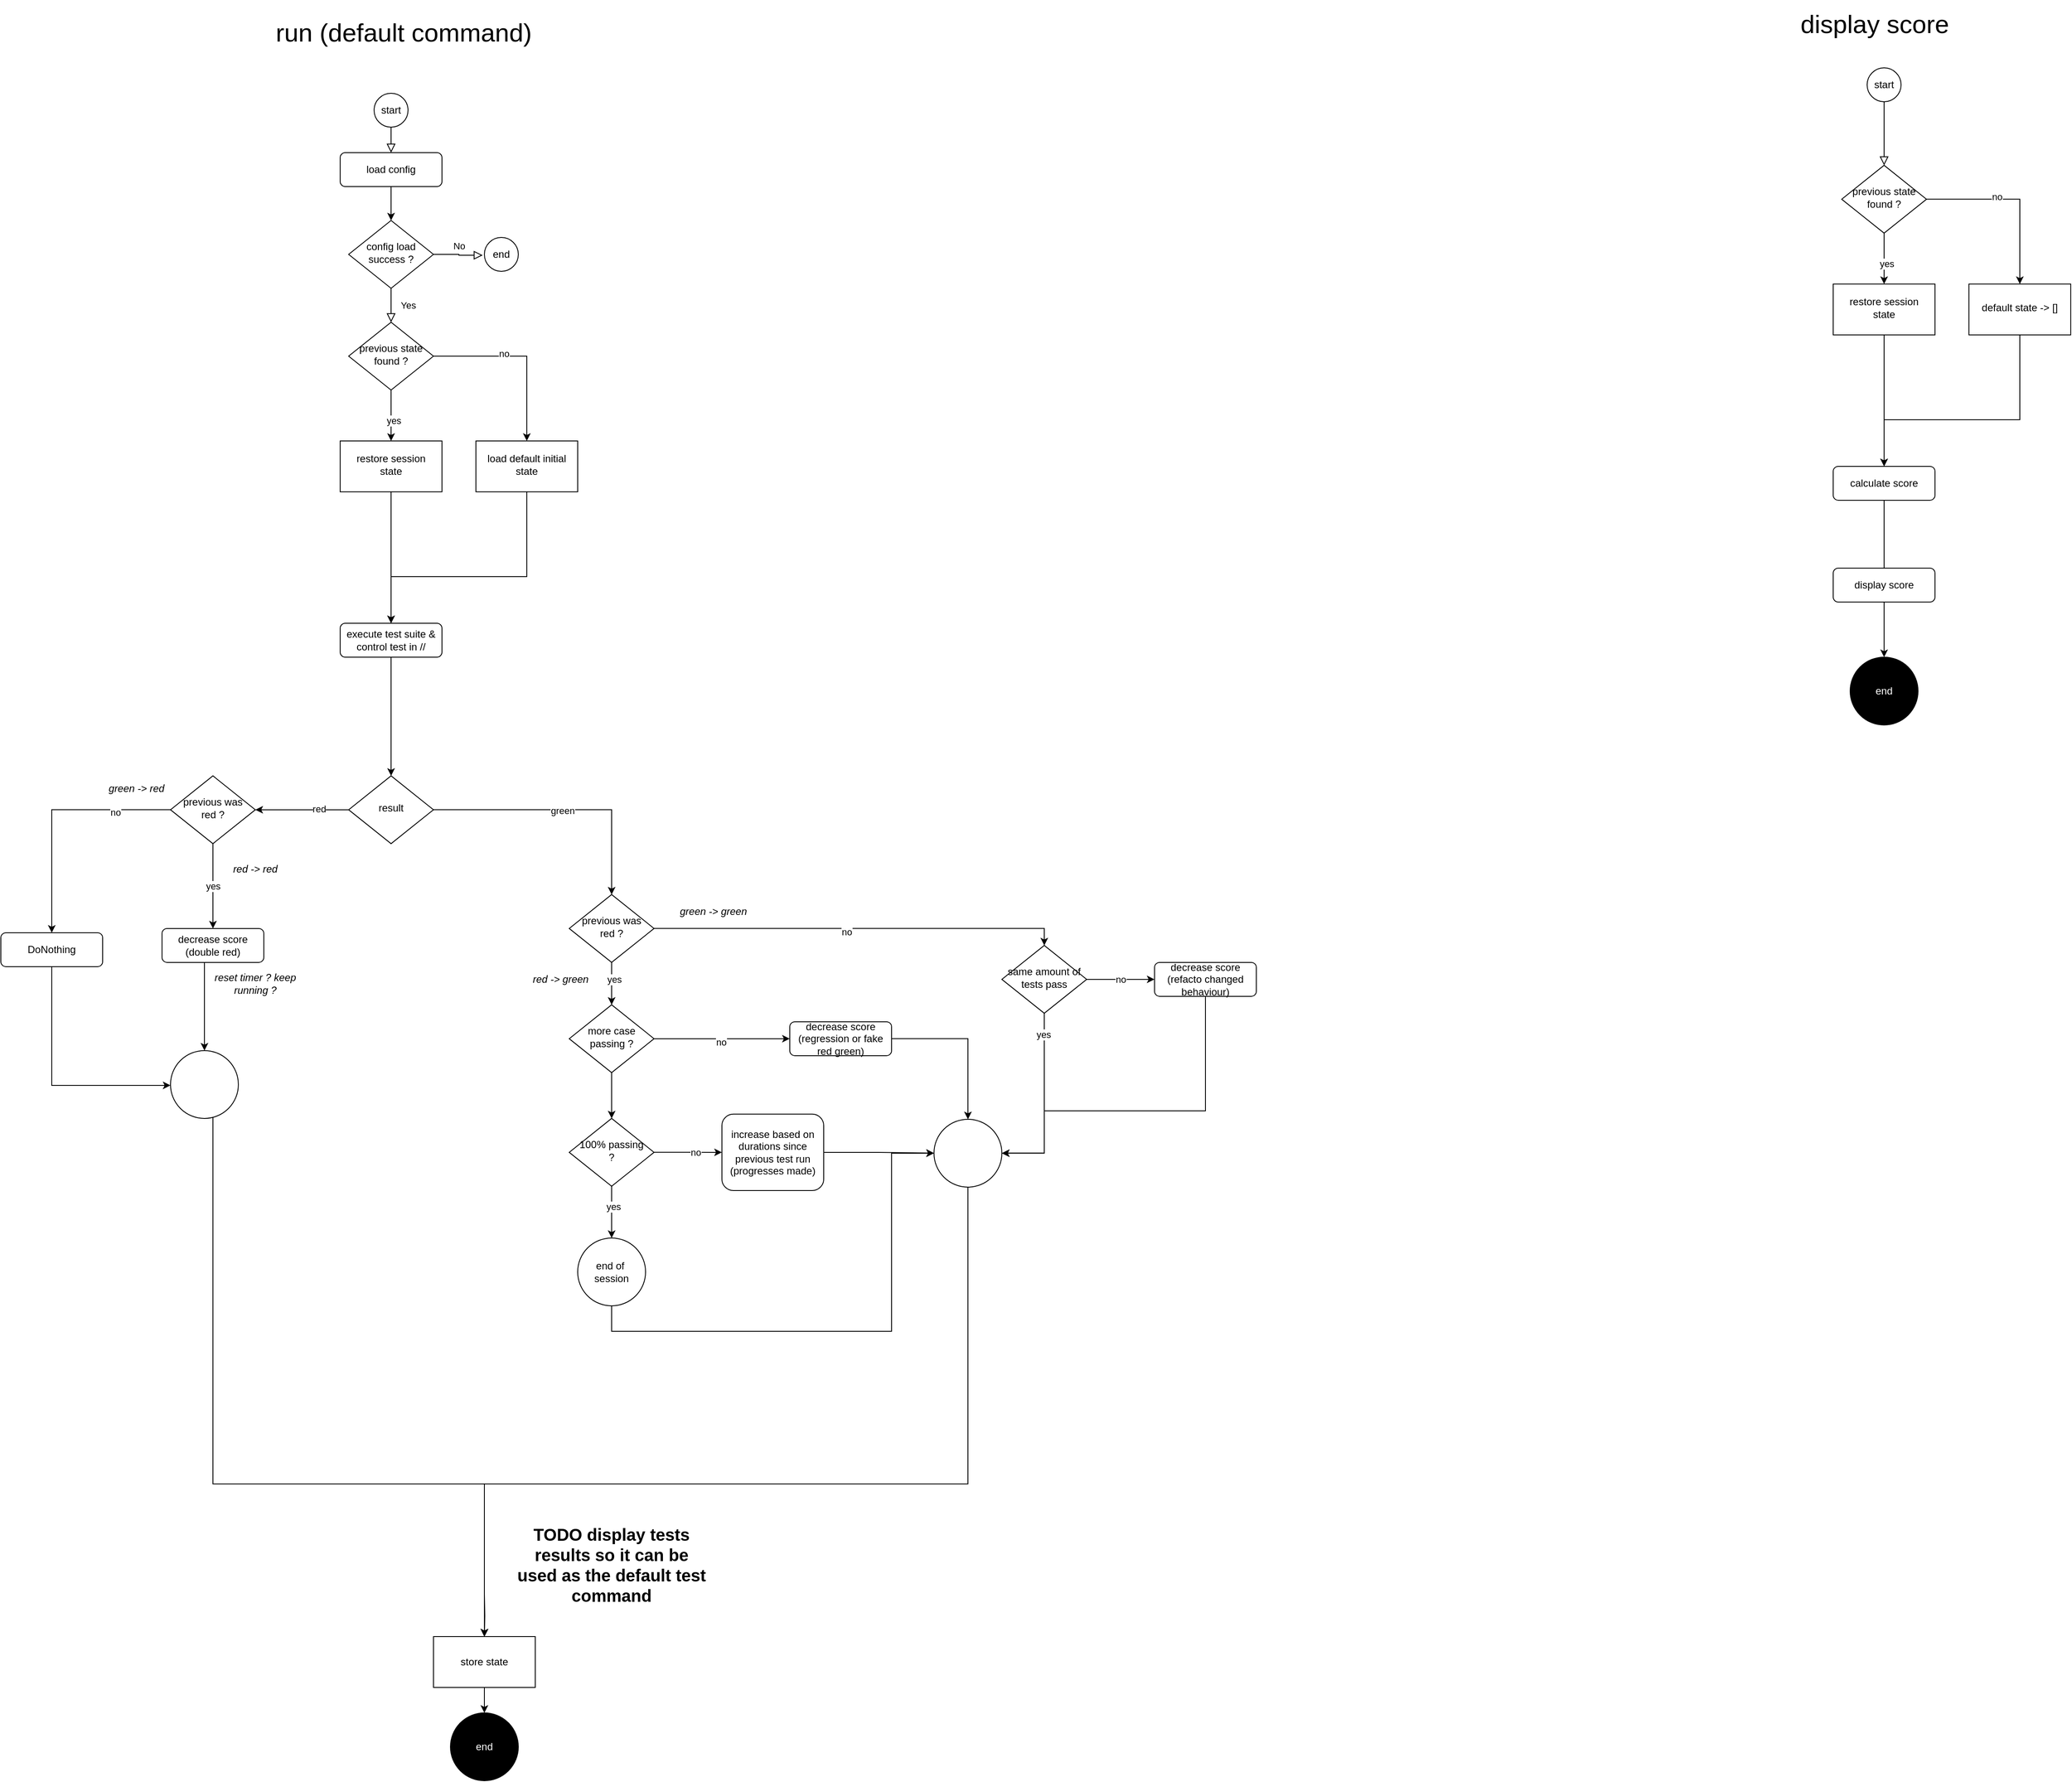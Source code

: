 <mxfile version="24.6.1" type="device">
  <diagram id="C5RBs43oDa-KdzZeNtuy" name="Page-1">
    <mxGraphModel dx="16308" dy="7713" grid="1" gridSize="10" guides="1" tooltips="1" connect="1" arrows="1" fold="1" page="1" pageScale="1" pageWidth="827" pageHeight="1169" math="0" shadow="0">
      <root>
        <mxCell id="WIyWlLk6GJQsqaUBKTNV-0" />
        <mxCell id="WIyWlLk6GJQsqaUBKTNV-1" parent="WIyWlLk6GJQsqaUBKTNV-0" />
        <mxCell id="sXfEVG_WH88d6GnZostk-0" value="" style="rounded=0;html=1;jettySize=auto;orthogonalLoop=1;fontSize=11;endArrow=block;endFill=0;endSize=8;strokeWidth=1;shadow=0;labelBackgroundColor=none;edgeStyle=orthogonalEdgeStyle;" edge="1" source="sXfEVG_WH88d6GnZostk-27" target="sXfEVG_WH88d6GnZostk-5" parent="WIyWlLk6GJQsqaUBKTNV-1">
          <mxGeometry relative="1" as="geometry">
            <mxPoint x="-1530" y="204" as="sourcePoint" />
          </mxGeometry>
        </mxCell>
        <mxCell id="sXfEVG_WH88d6GnZostk-1" value="Yes" style="rounded=0;html=1;jettySize=auto;orthogonalLoop=1;fontSize=11;endArrow=block;endFill=0;endSize=8;strokeWidth=1;shadow=0;labelBackgroundColor=none;edgeStyle=orthogonalEdgeStyle;entryX=0.5;entryY=0;entryDx=0;entryDy=0;" edge="1" source="sXfEVG_WH88d6GnZostk-3" target="sXfEVG_WH88d6GnZostk-24" parent="WIyWlLk6GJQsqaUBKTNV-1">
          <mxGeometry y="20" relative="1" as="geometry">
            <mxPoint as="offset" />
            <mxPoint x="-1530" y="434" as="targetPoint" />
          </mxGeometry>
        </mxCell>
        <mxCell id="sXfEVG_WH88d6GnZostk-2" value="No" style="edgeStyle=orthogonalEdgeStyle;rounded=0;html=1;jettySize=auto;orthogonalLoop=1;fontSize=11;endArrow=block;endFill=0;endSize=8;strokeWidth=1;shadow=0;labelBackgroundColor=none;entryX=-0.05;entryY=0.525;entryDx=0;entryDy=0;entryPerimeter=0;" edge="1" source="sXfEVG_WH88d6GnZostk-3" target="sXfEVG_WH88d6GnZostk-6" parent="WIyWlLk6GJQsqaUBKTNV-1">
          <mxGeometry y="10" relative="1" as="geometry">
            <mxPoint as="offset" />
            <mxPoint x="-1430" y="314" as="targetPoint" />
          </mxGeometry>
        </mxCell>
        <mxCell id="sXfEVG_WH88d6GnZostk-3" value="config load success ?" style="rhombus;whiteSpace=wrap;html=1;shadow=0;fontFamily=Helvetica;fontSize=12;align=center;strokeWidth=1;spacing=6;spacingTop=-4;" vertex="1" parent="WIyWlLk6GJQsqaUBKTNV-1">
          <mxGeometry x="-1580" y="314" width="100" height="80" as="geometry" />
        </mxCell>
        <mxCell id="sXfEVG_WH88d6GnZostk-4" style="edgeStyle=orthogonalEdgeStyle;rounded=0;orthogonalLoop=1;jettySize=auto;html=1;" edge="1" source="sXfEVG_WH88d6GnZostk-5" target="sXfEVG_WH88d6GnZostk-3" parent="WIyWlLk6GJQsqaUBKTNV-1">
          <mxGeometry relative="1" as="geometry" />
        </mxCell>
        <mxCell id="sXfEVG_WH88d6GnZostk-5" value="load config" style="rounded=1;whiteSpace=wrap;html=1;fontSize=12;glass=0;strokeWidth=1;shadow=0;" vertex="1" parent="WIyWlLk6GJQsqaUBKTNV-1">
          <mxGeometry x="-1590" y="234" width="120" height="40" as="geometry" />
        </mxCell>
        <mxCell id="sXfEVG_WH88d6GnZostk-6" value="end" style="ellipse;whiteSpace=wrap;html=1;aspect=fixed;" vertex="1" parent="WIyWlLk6GJQsqaUBKTNV-1">
          <mxGeometry x="-1420" y="334" width="40" height="40" as="geometry" />
        </mxCell>
        <mxCell id="sXfEVG_WH88d6GnZostk-11" style="edgeStyle=orthogonalEdgeStyle;rounded=0;orthogonalLoop=1;jettySize=auto;html=1;entryX=0.5;entryY=0;entryDx=0;entryDy=0;" edge="1" source="sXfEVG_WH88d6GnZostk-12" target="sXfEVG_WH88d6GnZostk-17" parent="WIyWlLk6GJQsqaUBKTNV-1">
          <mxGeometry relative="1" as="geometry">
            <mxPoint x="-1530" y="879" as="targetPoint" />
          </mxGeometry>
        </mxCell>
        <mxCell id="sXfEVG_WH88d6GnZostk-12" value="execute test suite &amp;amp; control test in //" style="rounded=1;whiteSpace=wrap;html=1;fontSize=12;glass=0;strokeWidth=1;shadow=0;" vertex="1" parent="WIyWlLk6GJQsqaUBKTNV-1">
          <mxGeometry x="-1590" y="789" width="120" height="40" as="geometry" />
        </mxCell>
        <mxCell id="sXfEVG_WH88d6GnZostk-13" style="edgeStyle=orthogonalEdgeStyle;rounded=0;orthogonalLoop=1;jettySize=auto;html=1;" edge="1" source="sXfEVG_WH88d6GnZostk-17" target="sXfEVG_WH88d6GnZostk-32" parent="WIyWlLk6GJQsqaUBKTNV-1">
          <mxGeometry relative="1" as="geometry">
            <mxPoint x="-1270" y="1033.94" as="targetPoint" />
          </mxGeometry>
        </mxCell>
        <mxCell id="sXfEVG_WH88d6GnZostk-14" value="green" style="edgeLabel;html=1;align=center;verticalAlign=middle;resizable=0;points=[];" vertex="1" connectable="0" parent="sXfEVG_WH88d6GnZostk-13">
          <mxGeometry x="-0.023" y="-1" relative="1" as="geometry">
            <mxPoint as="offset" />
          </mxGeometry>
        </mxCell>
        <mxCell id="sXfEVG_WH88d6GnZostk-15" style="edgeStyle=orthogonalEdgeStyle;rounded=0;orthogonalLoop=1;jettySize=auto;html=1;" edge="1" source="sXfEVG_WH88d6GnZostk-17" target="sXfEVG_WH88d6GnZostk-42" parent="WIyWlLk6GJQsqaUBKTNV-1">
          <mxGeometry relative="1" as="geometry" />
        </mxCell>
        <mxCell id="sXfEVG_WH88d6GnZostk-16" value="red" style="edgeLabel;html=1;align=center;verticalAlign=middle;resizable=0;points=[];" vertex="1" connectable="0" parent="sXfEVG_WH88d6GnZostk-15">
          <mxGeometry x="-0.355" y="-1" relative="1" as="geometry">
            <mxPoint as="offset" />
          </mxGeometry>
        </mxCell>
        <mxCell id="sXfEVG_WH88d6GnZostk-17" value="result" style="rhombus;whiteSpace=wrap;html=1;shadow=0;fontFamily=Helvetica;fontSize=12;align=center;strokeWidth=1;spacing=6;spacingTop=-4;" vertex="1" parent="WIyWlLk6GJQsqaUBKTNV-1">
          <mxGeometry x="-1580" y="968.94" width="100" height="80" as="geometry" />
        </mxCell>
        <mxCell id="sXfEVG_WH88d6GnZostk-18" style="edgeStyle=orthogonalEdgeStyle;rounded=0;orthogonalLoop=1;jettySize=auto;html=1;" edge="1" source="sXfEVG_WH88d6GnZostk-19" target="sXfEVG_WH88d6GnZostk-53" parent="WIyWlLk6GJQsqaUBKTNV-1">
          <mxGeometry relative="1" as="geometry">
            <Array as="points">
              <mxPoint x="-1930" y="1333.94" />
            </Array>
          </mxGeometry>
        </mxCell>
        <mxCell id="sXfEVG_WH88d6GnZostk-19" value="DoNothing" style="rounded=1;whiteSpace=wrap;html=1;fontSize=12;glass=0;strokeWidth=1;shadow=0;" vertex="1" parent="WIyWlLk6GJQsqaUBKTNV-1">
          <mxGeometry x="-1990" y="1153.94" width="120" height="40" as="geometry" />
        </mxCell>
        <mxCell id="sXfEVG_WH88d6GnZostk-20" value="" style="edgeStyle=orthogonalEdgeStyle;rounded=0;orthogonalLoop=1;jettySize=auto;html=1;" edge="1" source="sXfEVG_WH88d6GnZostk-24" target="sXfEVG_WH88d6GnZostk-26" parent="WIyWlLk6GJQsqaUBKTNV-1">
          <mxGeometry relative="1" as="geometry" />
        </mxCell>
        <mxCell id="sXfEVG_WH88d6GnZostk-21" value="yes" style="edgeLabel;html=1;align=center;verticalAlign=middle;resizable=0;points=[];" vertex="1" connectable="0" parent="sXfEVG_WH88d6GnZostk-20">
          <mxGeometry x="0.206" y="3" relative="1" as="geometry">
            <mxPoint as="offset" />
          </mxGeometry>
        </mxCell>
        <mxCell id="sXfEVG_WH88d6GnZostk-22" style="edgeStyle=orthogonalEdgeStyle;rounded=0;orthogonalLoop=1;jettySize=auto;html=1;entryX=0.5;entryY=0;entryDx=0;entryDy=0;" edge="1" source="sXfEVG_WH88d6GnZostk-24" target="sXfEVG_WH88d6GnZostk-72" parent="WIyWlLk6GJQsqaUBKTNV-1">
          <mxGeometry relative="1" as="geometry">
            <Array as="points">
              <mxPoint x="-1370" y="474" />
            </Array>
            <mxPoint x="-1511.324" y="744.059" as="targetPoint" />
          </mxGeometry>
        </mxCell>
        <mxCell id="sXfEVG_WH88d6GnZostk-23" value="no" style="edgeLabel;html=1;align=center;verticalAlign=middle;resizable=0;points=[];" vertex="1" connectable="0" parent="sXfEVG_WH88d6GnZostk-22">
          <mxGeometry x="-0.211" y="3" relative="1" as="geometry">
            <mxPoint as="offset" />
          </mxGeometry>
        </mxCell>
        <mxCell id="sXfEVG_WH88d6GnZostk-24" value="previous state found ?" style="rhombus;whiteSpace=wrap;html=1;shadow=0;fontFamily=Helvetica;fontSize=12;align=center;strokeWidth=1;spacing=6;spacingTop=-4;" vertex="1" parent="WIyWlLk6GJQsqaUBKTNV-1">
          <mxGeometry x="-1580" y="434" width="100" height="80" as="geometry" />
        </mxCell>
        <mxCell id="sXfEVG_WH88d6GnZostk-25" style="edgeStyle=orthogonalEdgeStyle;rounded=0;orthogonalLoop=1;jettySize=auto;html=1;" edge="1" source="sXfEVG_WH88d6GnZostk-26" target="sXfEVG_WH88d6GnZostk-12" parent="WIyWlLk6GJQsqaUBKTNV-1">
          <mxGeometry relative="1" as="geometry">
            <mxPoint x="-1530" y="679" as="targetPoint" />
          </mxGeometry>
        </mxCell>
        <mxCell id="sXfEVG_WH88d6GnZostk-26" value="restore session state" style="whiteSpace=wrap;html=1;shadow=0;strokeWidth=1;spacing=6;spacingTop=-4;" vertex="1" parent="WIyWlLk6GJQsqaUBKTNV-1">
          <mxGeometry x="-1590" y="574" width="120" height="60" as="geometry" />
        </mxCell>
        <mxCell id="sXfEVG_WH88d6GnZostk-27" value="start" style="ellipse;whiteSpace=wrap;html=1;aspect=fixed;" vertex="1" parent="WIyWlLk6GJQsqaUBKTNV-1">
          <mxGeometry x="-1550" y="164" width="40" height="40" as="geometry" />
        </mxCell>
        <mxCell id="sXfEVG_WH88d6GnZostk-28" style="edgeStyle=orthogonalEdgeStyle;rounded=0;orthogonalLoop=1;jettySize=auto;html=1;" edge="1" source="sXfEVG_WH88d6GnZostk-32" target="sXfEVG_WH88d6GnZostk-60" parent="WIyWlLk6GJQsqaUBKTNV-1">
          <mxGeometry relative="1" as="geometry">
            <mxPoint x="-1060" y="1148.94" as="targetPoint" />
            <Array as="points">
              <mxPoint x="-760" y="1148.94" />
            </Array>
          </mxGeometry>
        </mxCell>
        <mxCell id="sXfEVG_WH88d6GnZostk-29" value="no" style="edgeLabel;html=1;align=center;verticalAlign=middle;resizable=0;points=[];" vertex="1" connectable="0" parent="sXfEVG_WH88d6GnZostk-28">
          <mxGeometry x="-0.056" y="-4" relative="1" as="geometry">
            <mxPoint as="offset" />
          </mxGeometry>
        </mxCell>
        <mxCell id="sXfEVG_WH88d6GnZostk-30" style="edgeStyle=orthogonalEdgeStyle;rounded=0;orthogonalLoop=1;jettySize=auto;html=1;" edge="1" source="sXfEVG_WH88d6GnZostk-32" target="sXfEVG_WH88d6GnZostk-38" parent="WIyWlLk6GJQsqaUBKTNV-1">
          <mxGeometry relative="1" as="geometry" />
        </mxCell>
        <mxCell id="sXfEVG_WH88d6GnZostk-31" value="yes" style="edgeLabel;html=1;align=center;verticalAlign=middle;resizable=0;points=[];" vertex="1" connectable="0" parent="sXfEVG_WH88d6GnZostk-30">
          <mxGeometry x="-0.193" y="3" relative="1" as="geometry">
            <mxPoint as="offset" />
          </mxGeometry>
        </mxCell>
        <mxCell id="sXfEVG_WH88d6GnZostk-32" value="previous was red ?" style="rhombus;whiteSpace=wrap;html=1;shadow=0;fontFamily=Helvetica;fontSize=12;align=center;strokeWidth=1;spacing=6;spacingTop=-4;" vertex="1" parent="WIyWlLk6GJQsqaUBKTNV-1">
          <mxGeometry x="-1320" y="1108.94" width="100" height="80" as="geometry" />
        </mxCell>
        <mxCell id="sXfEVG_WH88d6GnZostk-35" style="edgeStyle=orthogonalEdgeStyle;rounded=0;orthogonalLoop=1;jettySize=auto;html=1;entryX=0;entryY=0.5;entryDx=0;entryDy=0;" edge="1" source="sXfEVG_WH88d6GnZostk-38" target="sXfEVG_WH88d6GnZostk-46" parent="WIyWlLk6GJQsqaUBKTNV-1">
          <mxGeometry relative="1" as="geometry">
            <mxPoint x="-1140" y="1248.94" as="targetPoint" />
          </mxGeometry>
        </mxCell>
        <mxCell id="sXfEVG_WH88d6GnZostk-36" value="no" style="edgeLabel;html=1;align=center;verticalAlign=middle;resizable=0;points=[];" vertex="1" connectable="0" parent="sXfEVG_WH88d6GnZostk-35">
          <mxGeometry x="0.006" y="-4" relative="1" as="geometry">
            <mxPoint x="-2" as="offset" />
          </mxGeometry>
        </mxCell>
        <mxCell id="sXfEVG_WH88d6GnZostk-37" style="edgeStyle=orthogonalEdgeStyle;rounded=0;orthogonalLoop=1;jettySize=auto;html=1;" edge="1" source="sXfEVG_WH88d6GnZostk-38" target="sXfEVG_WH88d6GnZostk-67" parent="WIyWlLk6GJQsqaUBKTNV-1">
          <mxGeometry relative="1" as="geometry" />
        </mxCell>
        <mxCell id="sXfEVG_WH88d6GnZostk-38" value="more case passing ?" style="rhombus;whiteSpace=wrap;html=1;shadow=0;fontFamily=Helvetica;fontSize=12;align=center;strokeWidth=1;spacing=6;spacingTop=-4;" vertex="1" parent="WIyWlLk6GJQsqaUBKTNV-1">
          <mxGeometry x="-1320" y="1238.94" width="100" height="80" as="geometry" />
        </mxCell>
        <mxCell id="sXfEVG_WH88d6GnZostk-39" style="edgeStyle=orthogonalEdgeStyle;rounded=0;orthogonalLoop=1;jettySize=auto;html=1;" edge="1" source="sXfEVG_WH88d6GnZostk-42" target="sXfEVG_WH88d6GnZostk-19" parent="WIyWlLk6GJQsqaUBKTNV-1">
          <mxGeometry relative="1" as="geometry" />
        </mxCell>
        <mxCell id="sXfEVG_WH88d6GnZostk-40" value="no" style="edgeLabel;html=1;align=center;verticalAlign=middle;resizable=0;points=[];" vertex="1" connectable="0" parent="sXfEVG_WH88d6GnZostk-39">
          <mxGeometry x="-0.544" y="3" relative="1" as="geometry">
            <mxPoint as="offset" />
          </mxGeometry>
        </mxCell>
        <mxCell id="sXfEVG_WH88d6GnZostk-41" value="yes" style="edgeStyle=orthogonalEdgeStyle;rounded=0;orthogonalLoop=1;jettySize=auto;html=1;" edge="1" source="sXfEVG_WH88d6GnZostk-42" target="sXfEVG_WH88d6GnZostk-44" parent="WIyWlLk6GJQsqaUBKTNV-1">
          <mxGeometry relative="1" as="geometry" />
        </mxCell>
        <mxCell id="sXfEVG_WH88d6GnZostk-42" value="previous was red ?" style="rhombus;whiteSpace=wrap;html=1;shadow=0;fontFamily=Helvetica;fontSize=12;align=center;strokeWidth=1;spacing=6;spacingTop=-4;" vertex="1" parent="WIyWlLk6GJQsqaUBKTNV-1">
          <mxGeometry x="-1790" y="968.94" width="100" height="80" as="geometry" />
        </mxCell>
        <mxCell id="sXfEVG_WH88d6GnZostk-43" style="edgeStyle=orthogonalEdgeStyle;rounded=0;orthogonalLoop=1;jettySize=auto;html=1;" edge="1" source="sXfEVG_WH88d6GnZostk-44" target="sXfEVG_WH88d6GnZostk-53" parent="WIyWlLk6GJQsqaUBKTNV-1">
          <mxGeometry relative="1" as="geometry">
            <Array as="points">
              <mxPoint x="-1750" y="1283.94" />
            </Array>
          </mxGeometry>
        </mxCell>
        <mxCell id="sXfEVG_WH88d6GnZostk-44" value="decrease score (double red)" style="rounded=1;whiteSpace=wrap;html=1;fontSize=12;glass=0;strokeWidth=1;shadow=0;" vertex="1" parent="WIyWlLk6GJQsqaUBKTNV-1">
          <mxGeometry x="-1800" y="1148.94" width="120" height="40" as="geometry" />
        </mxCell>
        <mxCell id="sXfEVG_WH88d6GnZostk-45" style="edgeStyle=orthogonalEdgeStyle;rounded=0;orthogonalLoop=1;jettySize=auto;html=1;" edge="1" source="sXfEVG_WH88d6GnZostk-46" target="sXfEVG_WH88d6GnZostk-56" parent="WIyWlLk6GJQsqaUBKTNV-1">
          <mxGeometry relative="1" as="geometry" />
        </mxCell>
        <mxCell id="sXfEVG_WH88d6GnZostk-46" value="decrease score &lt;br&gt;(regression or fake red green)" style="rounded=1;whiteSpace=wrap;html=1;fontSize=12;glass=0;strokeWidth=1;shadow=0;" vertex="1" parent="WIyWlLk6GJQsqaUBKTNV-1">
          <mxGeometry x="-1060" y="1258.94" width="120" height="40" as="geometry" />
        </mxCell>
        <mxCell id="sXfEVG_WH88d6GnZostk-47" style="edgeStyle=orthogonalEdgeStyle;rounded=0;orthogonalLoop=1;jettySize=auto;html=1;" edge="1" source="sXfEVG_WH88d6GnZostk-48" target="sXfEVG_WH88d6GnZostk-56" parent="WIyWlLk6GJQsqaUBKTNV-1">
          <mxGeometry relative="1" as="geometry" />
        </mxCell>
        <mxCell id="sXfEVG_WH88d6GnZostk-48" value="increase based on durations since previous test run&lt;br&gt;(progresses made)" style="rounded=1;whiteSpace=wrap;html=1;fontSize=12;glass=0;strokeWidth=1;shadow=0;" vertex="1" parent="WIyWlLk6GJQsqaUBKTNV-1">
          <mxGeometry x="-1140" y="1367.91" width="120" height="90.06" as="geometry" />
        </mxCell>
        <mxCell id="sXfEVG_WH88d6GnZostk-49" value="&lt;i&gt;green -&amp;gt; green&lt;/i&gt;" style="text;html=1;align=center;verticalAlign=middle;whiteSpace=wrap;rounded=0;" vertex="1" parent="WIyWlLk6GJQsqaUBKTNV-1">
          <mxGeometry x="-1200" y="1113.94" width="100" height="30" as="geometry" />
        </mxCell>
        <mxCell id="sXfEVG_WH88d6GnZostk-50" value="&lt;i&gt;red -&amp;gt; green&lt;/i&gt;" style="text;html=1;align=center;verticalAlign=middle;whiteSpace=wrap;rounded=0;" vertex="1" parent="WIyWlLk6GJQsqaUBKTNV-1">
          <mxGeometry x="-1380" y="1193.94" width="100" height="30" as="geometry" />
        </mxCell>
        <mxCell id="sXfEVG_WH88d6GnZostk-51" value="&lt;i&gt;red -&amp;gt; red&lt;/i&gt;" style="text;html=1;align=center;verticalAlign=middle;whiteSpace=wrap;rounded=0;" vertex="1" parent="WIyWlLk6GJQsqaUBKTNV-1">
          <mxGeometry x="-1740" y="1063.94" width="100" height="30" as="geometry" />
        </mxCell>
        <mxCell id="sXfEVG_WH88d6GnZostk-52" value="&lt;i&gt;green -&amp;gt; red&lt;/i&gt;" style="text;html=1;align=center;verticalAlign=middle;whiteSpace=wrap;rounded=0;" vertex="1" parent="WIyWlLk6GJQsqaUBKTNV-1">
          <mxGeometry x="-1880" y="968.94" width="100" height="30" as="geometry" />
        </mxCell>
        <mxCell id="sXfEVG_WH88d6GnZostk-87" style="edgeStyle=orthogonalEdgeStyle;rounded=0;orthogonalLoop=1;jettySize=auto;html=1;" edge="1" parent="WIyWlLk6GJQsqaUBKTNV-1" source="sXfEVG_WH88d6GnZostk-53" target="sXfEVG_WH88d6GnZostk-78">
          <mxGeometry relative="1" as="geometry">
            <Array as="points">
              <mxPoint x="-1740" y="1804" />
              <mxPoint x="-1420" y="1804" />
            </Array>
          </mxGeometry>
        </mxCell>
        <mxCell id="sXfEVG_WH88d6GnZostk-53" value="" style="ellipse;whiteSpace=wrap;html=1;aspect=fixed;" vertex="1" parent="WIyWlLk6GJQsqaUBKTNV-1">
          <mxGeometry x="-1790" y="1292.94" width="80" height="80" as="geometry" />
        </mxCell>
        <mxCell id="sXfEVG_WH88d6GnZostk-86" style="edgeStyle=orthogonalEdgeStyle;rounded=0;orthogonalLoop=1;jettySize=auto;html=1;" edge="1" parent="WIyWlLk6GJQsqaUBKTNV-1" source="sXfEVG_WH88d6GnZostk-56" target="sXfEVG_WH88d6GnZostk-78">
          <mxGeometry relative="1" as="geometry">
            <Array as="points">
              <mxPoint x="-850" y="1804" />
              <mxPoint x="-1420" y="1804" />
            </Array>
          </mxGeometry>
        </mxCell>
        <mxCell id="sXfEVG_WH88d6GnZostk-56" value="" style="ellipse;whiteSpace=wrap;html=1;aspect=fixed;" vertex="1" parent="WIyWlLk6GJQsqaUBKTNV-1">
          <mxGeometry x="-890" y="1373.94" width="80" height="80" as="geometry" />
        </mxCell>
        <mxCell id="sXfEVG_WH88d6GnZostk-57" style="edgeStyle=orthogonalEdgeStyle;rounded=0;orthogonalLoop=1;jettySize=auto;html=1;entryX=1;entryY=0.5;entryDx=0;entryDy=0;" edge="1" source="sXfEVG_WH88d6GnZostk-60" target="sXfEVG_WH88d6GnZostk-56" parent="WIyWlLk6GJQsqaUBKTNV-1">
          <mxGeometry relative="1" as="geometry">
            <mxPoint x="-760" y="1278.94" as="targetPoint" />
            <Array as="points">
              <mxPoint x="-760" y="1413.94" />
            </Array>
          </mxGeometry>
        </mxCell>
        <mxCell id="sXfEVG_WH88d6GnZostk-58" value="yes" style="edgeLabel;html=1;align=center;verticalAlign=middle;resizable=0;points=[];" vertex="1" connectable="0" parent="sXfEVG_WH88d6GnZostk-57">
          <mxGeometry x="-0.77" y="-1" relative="1" as="geometry">
            <mxPoint as="offset" />
          </mxGeometry>
        </mxCell>
        <mxCell id="sXfEVG_WH88d6GnZostk-59" value="no" style="edgeStyle=orthogonalEdgeStyle;rounded=0;orthogonalLoop=1;jettySize=auto;html=1;" edge="1" source="sXfEVG_WH88d6GnZostk-60" target="sXfEVG_WH88d6GnZostk-62" parent="WIyWlLk6GJQsqaUBKTNV-1">
          <mxGeometry relative="1" as="geometry">
            <mxPoint x="-620" y="1208.94" as="targetPoint" />
          </mxGeometry>
        </mxCell>
        <mxCell id="sXfEVG_WH88d6GnZostk-60" value="same amount of tests pass" style="rhombus;whiteSpace=wrap;html=1;shadow=0;fontFamily=Helvetica;fontSize=12;align=center;strokeWidth=1;spacing=6;spacingTop=-4;" vertex="1" parent="WIyWlLk6GJQsqaUBKTNV-1">
          <mxGeometry x="-810" y="1168.94" width="100" height="80" as="geometry" />
        </mxCell>
        <mxCell id="sXfEVG_WH88d6GnZostk-61" style="edgeStyle=orthogonalEdgeStyle;rounded=0;orthogonalLoop=1;jettySize=auto;html=1;entryX=1;entryY=0.5;entryDx=0;entryDy=0;" edge="1" source="sXfEVG_WH88d6GnZostk-62" target="sXfEVG_WH88d6GnZostk-56" parent="WIyWlLk6GJQsqaUBKTNV-1">
          <mxGeometry relative="1" as="geometry">
            <Array as="points">
              <mxPoint x="-570" y="1364" />
              <mxPoint x="-760" y="1364" />
              <mxPoint x="-760" y="1414" />
            </Array>
          </mxGeometry>
        </mxCell>
        <mxCell id="sXfEVG_WH88d6GnZostk-62" value="decrease score (refacto changed behaviour)" style="rounded=1;whiteSpace=wrap;html=1;fontSize=12;glass=0;strokeWidth=1;shadow=0;" vertex="1" parent="WIyWlLk6GJQsqaUBKTNV-1">
          <mxGeometry x="-630" y="1188.94" width="120" height="40" as="geometry" />
        </mxCell>
        <mxCell id="sXfEVG_WH88d6GnZostk-63" style="edgeStyle=orthogonalEdgeStyle;rounded=0;orthogonalLoop=1;jettySize=auto;html=1;" edge="1" source="sXfEVG_WH88d6GnZostk-67" target="sXfEVG_WH88d6GnZostk-48" parent="WIyWlLk6GJQsqaUBKTNV-1">
          <mxGeometry relative="1" as="geometry" />
        </mxCell>
        <mxCell id="sXfEVG_WH88d6GnZostk-64" value="no" style="edgeLabel;html=1;align=center;verticalAlign=middle;resizable=0;points=[];" vertex="1" connectable="0" parent="sXfEVG_WH88d6GnZostk-63">
          <mxGeometry x="0.22" relative="1" as="geometry">
            <mxPoint as="offset" />
          </mxGeometry>
        </mxCell>
        <mxCell id="sXfEVG_WH88d6GnZostk-65" style="edgeStyle=orthogonalEdgeStyle;rounded=0;orthogonalLoop=1;jettySize=auto;html=1;" edge="1" source="sXfEVG_WH88d6GnZostk-67" target="sXfEVG_WH88d6GnZostk-68" parent="WIyWlLk6GJQsqaUBKTNV-1">
          <mxGeometry relative="1" as="geometry" />
        </mxCell>
        <mxCell id="sXfEVG_WH88d6GnZostk-66" value="yes" style="edgeLabel;html=1;align=center;verticalAlign=middle;resizable=0;points=[];" vertex="1" connectable="0" parent="sXfEVG_WH88d6GnZostk-65">
          <mxGeometry x="-0.229" y="2" relative="1" as="geometry">
            <mxPoint as="offset" />
          </mxGeometry>
        </mxCell>
        <mxCell id="sXfEVG_WH88d6GnZostk-67" value="100% passing &lt;br&gt;?" style="rhombus;whiteSpace=wrap;html=1;shadow=0;fontFamily=Helvetica;fontSize=12;align=center;strokeWidth=1;spacing=6;spacingTop=-4;" vertex="1" parent="WIyWlLk6GJQsqaUBKTNV-1">
          <mxGeometry x="-1320" y="1372.94" width="100" height="80" as="geometry" />
        </mxCell>
        <mxCell id="sXfEVG_WH88d6GnZostk-80" style="edgeStyle=orthogonalEdgeStyle;rounded=0;orthogonalLoop=1;jettySize=auto;html=1;" edge="1" parent="WIyWlLk6GJQsqaUBKTNV-1" source="sXfEVG_WH88d6GnZostk-68" target="sXfEVG_WH88d6GnZostk-56">
          <mxGeometry relative="1" as="geometry">
            <Array as="points">
              <mxPoint x="-1270" y="1623.94" />
              <mxPoint x="-940" y="1623.94" />
              <mxPoint x="-940" y="1413.94" />
            </Array>
          </mxGeometry>
        </mxCell>
        <mxCell id="sXfEVG_WH88d6GnZostk-68" value="&lt;div&gt;end of&amp;nbsp;&lt;/div&gt;&lt;div&gt;session&lt;/div&gt;" style="ellipse;whiteSpace=wrap;html=1;aspect=fixed;" vertex="1" parent="WIyWlLk6GJQsqaUBKTNV-1">
          <mxGeometry x="-1310" y="1513.94" width="80" height="80" as="geometry" />
        </mxCell>
        <mxCell id="sXfEVG_WH88d6GnZostk-71" value="&lt;i&gt;reset timer ? keep running ?&lt;br&gt;&lt;/i&gt;" style="text;html=1;align=center;verticalAlign=middle;whiteSpace=wrap;rounded=0;" vertex="1" parent="WIyWlLk6GJQsqaUBKTNV-1">
          <mxGeometry x="-1740" y="1198.94" width="100" height="30" as="geometry" />
        </mxCell>
        <mxCell id="sXfEVG_WH88d6GnZostk-73" style="edgeStyle=orthogonalEdgeStyle;rounded=0;orthogonalLoop=1;jettySize=auto;html=1;" edge="1" parent="WIyWlLk6GJQsqaUBKTNV-1" source="sXfEVG_WH88d6GnZostk-72" target="sXfEVG_WH88d6GnZostk-12">
          <mxGeometry relative="1" as="geometry">
            <Array as="points">
              <mxPoint x="-1370" y="734" />
              <mxPoint x="-1530" y="734" />
            </Array>
          </mxGeometry>
        </mxCell>
        <mxCell id="sXfEVG_WH88d6GnZostk-72" value="load default initial state" style="whiteSpace=wrap;html=1;shadow=0;strokeWidth=1;spacing=6;spacingTop=-4;" vertex="1" parent="WIyWlLk6GJQsqaUBKTNV-1">
          <mxGeometry x="-1430" y="574" width="120" height="60" as="geometry" />
        </mxCell>
        <mxCell id="sXfEVG_WH88d6GnZostk-79" value="" style="edgeStyle=orthogonalEdgeStyle;rounded=0;orthogonalLoop=1;jettySize=auto;html=1;" edge="1" parent="WIyWlLk6GJQsqaUBKTNV-1" target="sXfEVG_WH88d6GnZostk-78">
          <mxGeometry relative="1" as="geometry">
            <mxPoint x="-1420" y="1934" as="sourcePoint" />
          </mxGeometry>
        </mxCell>
        <mxCell id="sXfEVG_WH88d6GnZostk-89" style="edgeStyle=orthogonalEdgeStyle;rounded=0;orthogonalLoop=1;jettySize=auto;html=1;" edge="1" parent="WIyWlLk6GJQsqaUBKTNV-1" source="sXfEVG_WH88d6GnZostk-78" target="sXfEVG_WH88d6GnZostk-88">
          <mxGeometry relative="1" as="geometry" />
        </mxCell>
        <mxCell id="sXfEVG_WH88d6GnZostk-78" value="store state" style="whiteSpace=wrap;html=1;" vertex="1" parent="WIyWlLk6GJQsqaUBKTNV-1">
          <mxGeometry x="-1480" y="1984" width="120" height="60" as="geometry" />
        </mxCell>
        <mxCell id="sXfEVG_WH88d6GnZostk-83" value="run (default command)&lt;font style=&quot;font-size: 30px;&quot;&gt;&lt;br style=&quot;font-size: 30px;&quot;&gt;&lt;/font&gt;" style="text;html=1;align=center;verticalAlign=middle;whiteSpace=wrap;rounded=0;fontSize=30;" vertex="1" parent="WIyWlLk6GJQsqaUBKTNV-1">
          <mxGeometry x="-1710" y="64" width="390" height="55" as="geometry" />
        </mxCell>
        <mxCell id="sXfEVG_WH88d6GnZostk-85" value="display score" style="text;html=1;align=center;verticalAlign=middle;whiteSpace=wrap;rounded=0;fontSize=30;" vertex="1" parent="WIyWlLk6GJQsqaUBKTNV-1">
          <mxGeometry x="24" y="54" width="390" height="55" as="geometry" />
        </mxCell>
        <mxCell id="sXfEVG_WH88d6GnZostk-88" value="&lt;font color=&quot;#ffffff&quot;&gt;end&lt;/font&gt;" style="ellipse;whiteSpace=wrap;html=1;aspect=fixed;fillColor=#000000;" vertex="1" parent="WIyWlLk6GJQsqaUBKTNV-1">
          <mxGeometry x="-1460" y="2074" width="80" height="80" as="geometry" />
        </mxCell>
        <mxCell id="sXfEVG_WH88d6GnZostk-91" value="" style="rounded=0;html=1;jettySize=auto;orthogonalLoop=1;fontSize=11;endArrow=block;endFill=0;endSize=8;strokeWidth=1;shadow=0;labelBackgroundColor=none;edgeStyle=orthogonalEdgeStyle;entryX=0.5;entryY=0;entryDx=0;entryDy=0;" edge="1" source="sXfEVG_WH88d6GnZostk-113" target="sXfEVG_WH88d6GnZostk-110" parent="WIyWlLk6GJQsqaUBKTNV-1">
          <mxGeometry y="20" relative="1" as="geometry">
            <mxPoint as="offset" />
            <mxPoint x="230" y="248.94" as="targetPoint" />
            <mxPoint x="230" y="208.94" as="sourcePoint" />
          </mxGeometry>
        </mxCell>
        <mxCell id="sXfEVG_WH88d6GnZostk-97" style="edgeStyle=orthogonalEdgeStyle;rounded=0;orthogonalLoop=1;jettySize=auto;html=1;entryX=0.5;entryY=0.5;entryDx=0;entryDy=0;entryPerimeter=0;" edge="1" source="sXfEVG_WH88d6GnZostk-98" target="sXfEVG_WH88d6GnZostk-161" parent="WIyWlLk6GJQsqaUBKTNV-1">
          <mxGeometry relative="1" as="geometry">
            <mxPoint x="230" y="783.88" as="targetPoint" />
          </mxGeometry>
        </mxCell>
        <mxCell id="sXfEVG_WH88d6GnZostk-98" value="calculate score" style="rounded=1;whiteSpace=wrap;html=1;fontSize=12;glass=0;strokeWidth=1;shadow=0;" vertex="1" parent="WIyWlLk6GJQsqaUBKTNV-1">
          <mxGeometry x="170" y="603.94" width="120" height="40" as="geometry" />
        </mxCell>
        <mxCell id="sXfEVG_WH88d6GnZostk-106" value="" style="edgeStyle=orthogonalEdgeStyle;rounded=0;orthogonalLoop=1;jettySize=auto;html=1;" edge="1" source="sXfEVG_WH88d6GnZostk-110" target="sXfEVG_WH88d6GnZostk-112" parent="WIyWlLk6GJQsqaUBKTNV-1">
          <mxGeometry relative="1" as="geometry" />
        </mxCell>
        <mxCell id="sXfEVG_WH88d6GnZostk-107" value="yes" style="edgeLabel;html=1;align=center;verticalAlign=middle;resizable=0;points=[];" vertex="1" connectable="0" parent="sXfEVG_WH88d6GnZostk-106">
          <mxGeometry x="0.206" y="3" relative="1" as="geometry">
            <mxPoint as="offset" />
          </mxGeometry>
        </mxCell>
        <mxCell id="sXfEVG_WH88d6GnZostk-108" style="edgeStyle=orthogonalEdgeStyle;rounded=0;orthogonalLoop=1;jettySize=auto;html=1;entryX=0.5;entryY=0;entryDx=0;entryDy=0;" edge="1" source="sXfEVG_WH88d6GnZostk-110" target="sXfEVG_WH88d6GnZostk-156" parent="WIyWlLk6GJQsqaUBKTNV-1">
          <mxGeometry relative="1" as="geometry">
            <Array as="points">
              <mxPoint x="390" y="288.94" />
            </Array>
            <mxPoint x="248.676" y="558.999" as="targetPoint" />
          </mxGeometry>
        </mxCell>
        <mxCell id="sXfEVG_WH88d6GnZostk-109" value="no" style="edgeLabel;html=1;align=center;verticalAlign=middle;resizable=0;points=[];" vertex="1" connectable="0" parent="sXfEVG_WH88d6GnZostk-108">
          <mxGeometry x="-0.211" y="3" relative="1" as="geometry">
            <mxPoint as="offset" />
          </mxGeometry>
        </mxCell>
        <mxCell id="sXfEVG_WH88d6GnZostk-110" value="previous state found ?" style="rhombus;whiteSpace=wrap;html=1;shadow=0;fontFamily=Helvetica;fontSize=12;align=center;strokeWidth=1;spacing=6;spacingTop=-4;" vertex="1" parent="WIyWlLk6GJQsqaUBKTNV-1">
          <mxGeometry x="180" y="248.94" width="100" height="80" as="geometry" />
        </mxCell>
        <mxCell id="sXfEVG_WH88d6GnZostk-111" style="edgeStyle=orthogonalEdgeStyle;rounded=0;orthogonalLoop=1;jettySize=auto;html=1;" edge="1" source="sXfEVG_WH88d6GnZostk-112" target="sXfEVG_WH88d6GnZostk-98" parent="WIyWlLk6GJQsqaUBKTNV-1">
          <mxGeometry relative="1" as="geometry">
            <mxPoint x="230" y="493.94" as="targetPoint" />
          </mxGeometry>
        </mxCell>
        <mxCell id="sXfEVG_WH88d6GnZostk-112" value="restore session state" style="whiteSpace=wrap;html=1;shadow=0;strokeWidth=1;spacing=6;spacingTop=-4;" vertex="1" parent="WIyWlLk6GJQsqaUBKTNV-1">
          <mxGeometry x="170" y="388.94" width="120" height="60" as="geometry" />
        </mxCell>
        <mxCell id="sXfEVG_WH88d6GnZostk-113" value="start" style="ellipse;whiteSpace=wrap;html=1;aspect=fixed;" vertex="1" parent="WIyWlLk6GJQsqaUBKTNV-1">
          <mxGeometry x="210" y="134" width="40" height="40" as="geometry" />
        </mxCell>
        <mxCell id="sXfEVG_WH88d6GnZostk-155" style="edgeStyle=orthogonalEdgeStyle;rounded=0;orthogonalLoop=1;jettySize=auto;html=1;" edge="1" source="sXfEVG_WH88d6GnZostk-156" target="sXfEVG_WH88d6GnZostk-98" parent="WIyWlLk6GJQsqaUBKTNV-1">
          <mxGeometry relative="1" as="geometry">
            <Array as="points">
              <mxPoint x="390" y="548.94" />
              <mxPoint x="230" y="548.94" />
            </Array>
          </mxGeometry>
        </mxCell>
        <mxCell id="sXfEVG_WH88d6GnZostk-156" value="default state -&amp;gt; []" style="whiteSpace=wrap;html=1;shadow=0;strokeWidth=1;spacing=6;spacingTop=-4;" vertex="1" parent="WIyWlLk6GJQsqaUBKTNV-1">
          <mxGeometry x="330" y="388.94" width="120" height="60" as="geometry" />
        </mxCell>
        <mxCell id="sXfEVG_WH88d6GnZostk-160" value="&lt;font color=&quot;#ffffff&quot;&gt;end&lt;/font&gt;" style="ellipse;whiteSpace=wrap;html=1;aspect=fixed;fillColor=#000000;" vertex="1" parent="WIyWlLk6GJQsqaUBKTNV-1">
          <mxGeometry x="190" y="828.94" width="80" height="80" as="geometry" />
        </mxCell>
        <mxCell id="sXfEVG_WH88d6GnZostk-162" style="edgeStyle=orthogonalEdgeStyle;rounded=0;orthogonalLoop=1;jettySize=auto;html=1;" edge="1" parent="WIyWlLk6GJQsqaUBKTNV-1" source="sXfEVG_WH88d6GnZostk-161" target="sXfEVG_WH88d6GnZostk-160">
          <mxGeometry relative="1" as="geometry" />
        </mxCell>
        <mxCell id="sXfEVG_WH88d6GnZostk-161" value="display score" style="rounded=1;whiteSpace=wrap;html=1;fontSize=12;glass=0;strokeWidth=1;shadow=0;" vertex="1" parent="WIyWlLk6GJQsqaUBKTNV-1">
          <mxGeometry x="170" y="724" width="120" height="40" as="geometry" />
        </mxCell>
        <mxCell id="sXfEVG_WH88d6GnZostk-163" value="&lt;b&gt;&lt;font style=&quot;font-size: 20px;&quot;&gt;TODO display tests results so it can be used as the default test command&lt;/font&gt;&lt;/b&gt;" style="text;html=1;align=center;verticalAlign=middle;whiteSpace=wrap;rounded=0;" vertex="1" parent="WIyWlLk6GJQsqaUBKTNV-1">
          <mxGeometry x="-1385" y="1884" width="230" height="30" as="geometry" />
        </mxCell>
      </root>
    </mxGraphModel>
  </diagram>
</mxfile>
